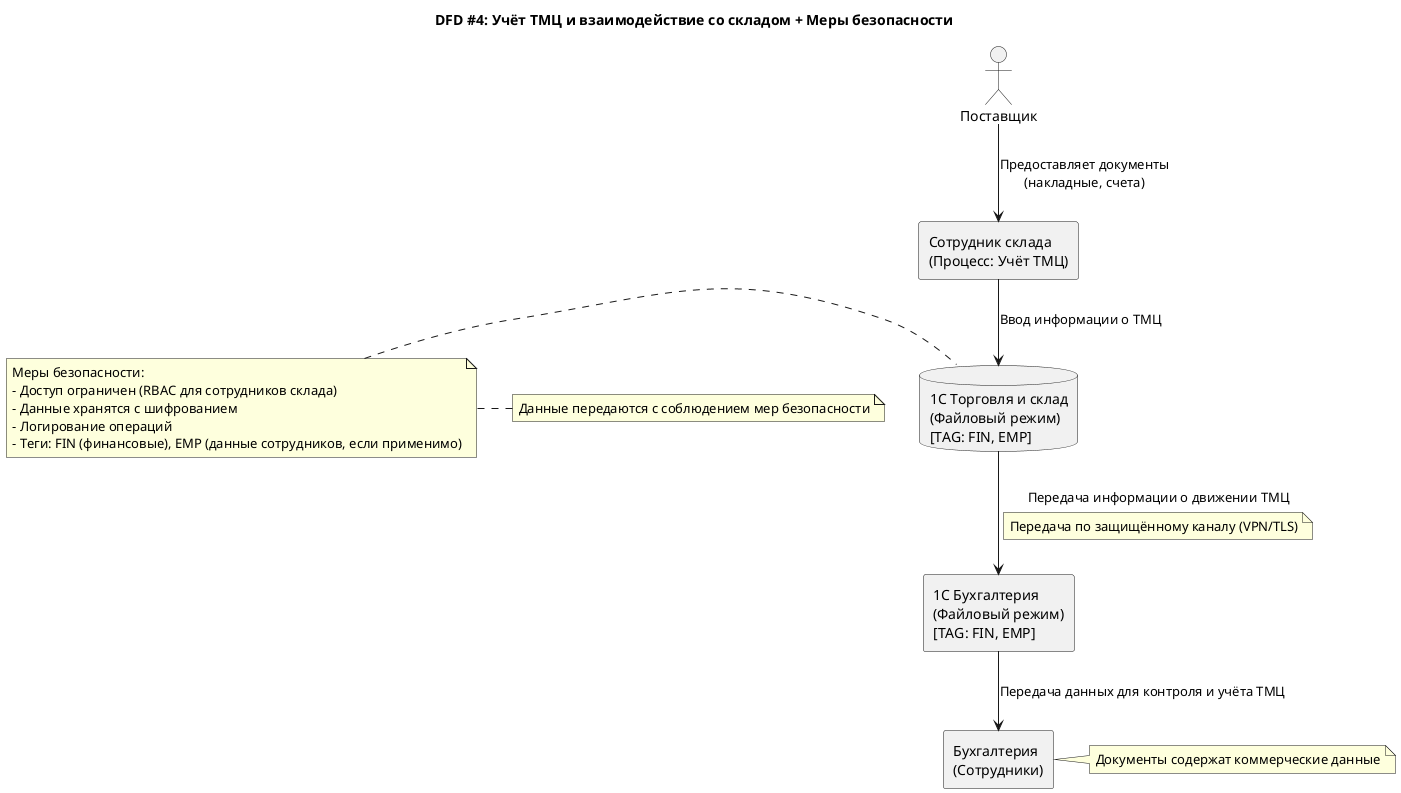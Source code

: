 @startuml
title DFD #4: Учёт ТМЦ и взаимодействие со складом + Меры безопасности

actor "Поставщик" as Supplier
rectangle "Сотрудник склада\n(Процесс: Учёт ТМЦ)" as WarehouseStaff
database "1С Торговля и склад\n(Файловый режим)\n[TAG: FIN, EMP]" as OneC_Trade
rectangle "1С Бухгалтерия\n(Файловый режим)\n[TAG: FIN, EMP]" as OneC_Buh
rectangle "Бухгалтерия\n(Сотрудники)" as Accounting

' Поставщик доставляет товар с документами
Supplier --> WarehouseStaff: Предоставляет документы\n(накладные, счета)
note right: Документы содержат коммерческие данные

' Сотрудник склада вносит данные в 1С Торговля и склад
WarehouseStaff --> OneC_Trade: Ввод информации о ТМЦ
note left of OneC_Trade
Меры безопасности:
- Доступ ограничен (RBAC для сотрудников склада)
- Данные хранятся с шифрованием
- Логирование операций
- Теги: FIN (финансовые), EMP (данные сотрудников, если применимо)
end note

' Передача данных из 1С Торговля и склад в 1С Бухгалтерию
OneC_Trade --> OneC_Buh: Передача информации о движении ТМЦ
note on link
Передача по защищённому каналу (VPN/TLS)
end note

' Передача данных в бухгалтерию для формирования отчётов
OneC_Buh --> Accounting: Передача данных для контроля и учёта ТМЦ
note right: Данные передаются с соблюдением мер безопасности
@enduml